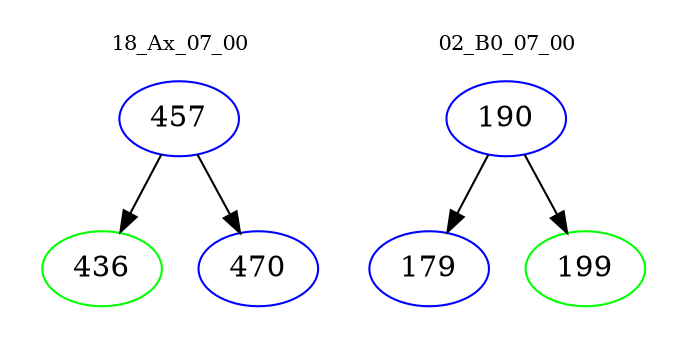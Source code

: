 digraph{
subgraph cluster_0 {
color = white
label = "18_Ax_07_00";
fontsize=10;
T0_457 [label="457", color="blue"]
T0_457 -> T0_436 [color="black"]
T0_436 [label="436", color="green"]
T0_457 -> T0_470 [color="black"]
T0_470 [label="470", color="blue"]
}
subgraph cluster_1 {
color = white
label = "02_B0_07_00";
fontsize=10;
T1_190 [label="190", color="blue"]
T1_190 -> T1_179 [color="black"]
T1_179 [label="179", color="blue"]
T1_190 -> T1_199 [color="black"]
T1_199 [label="199", color="green"]
}
}
